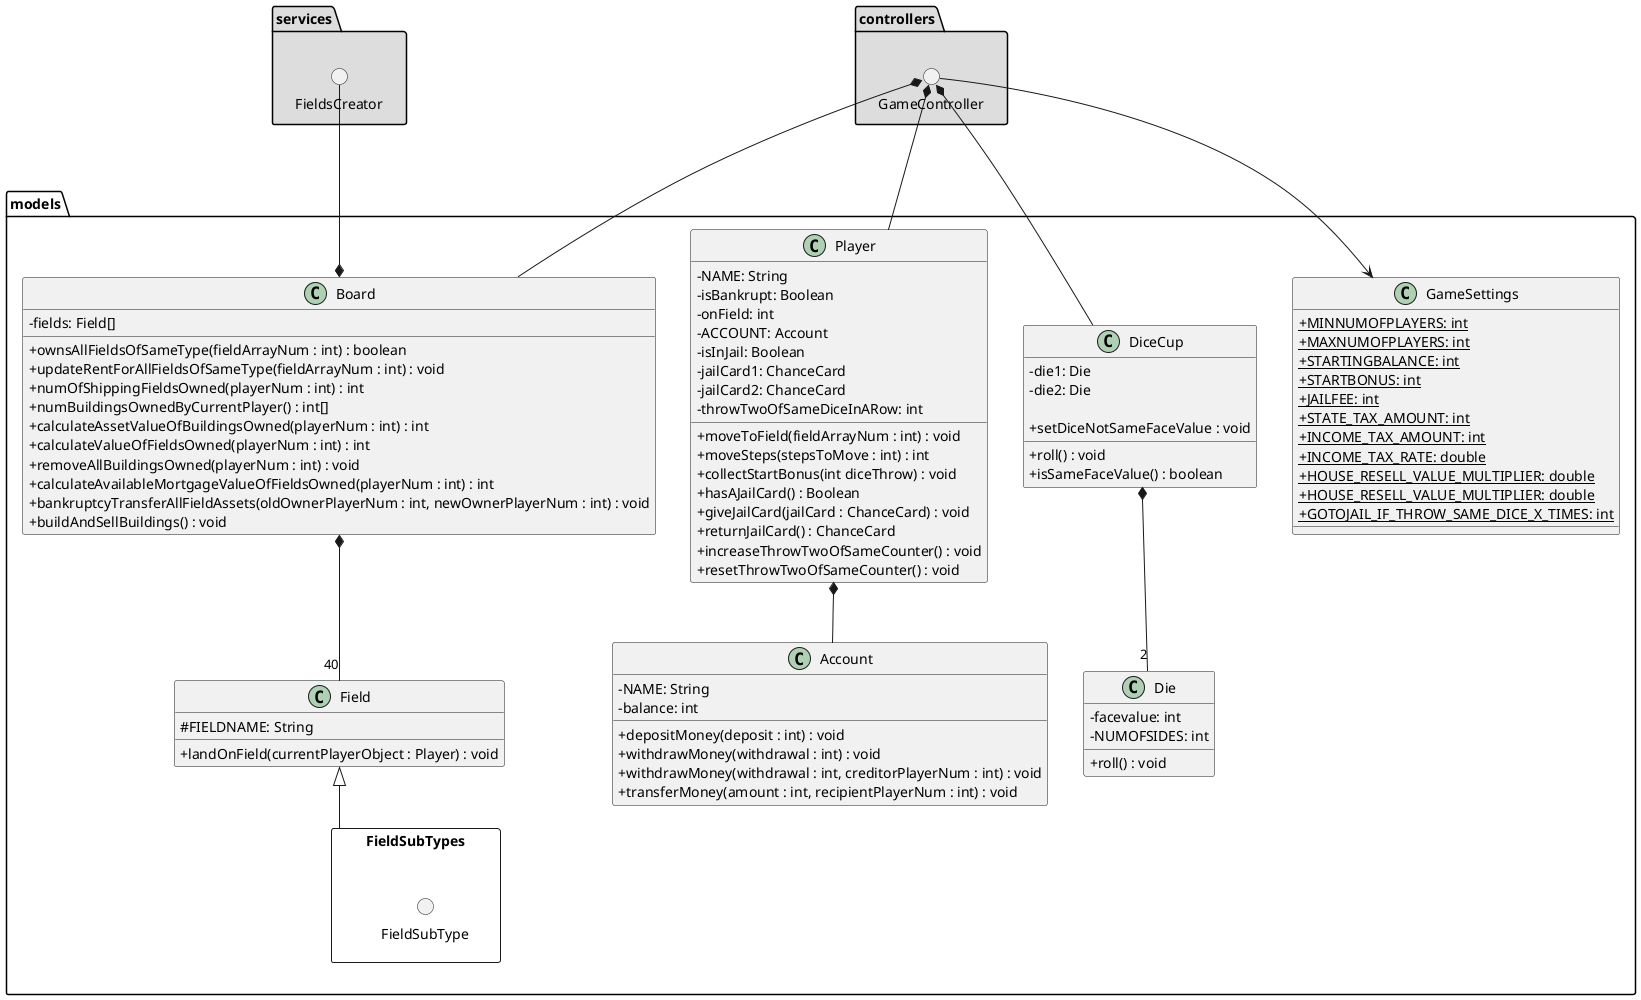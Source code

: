 @startuml
'https://plantuml.com/class-diagram
skinparam classAttributeIconSize 0
'skinparam ParticipantPadding 30


package  services #DDDDDD {
() FieldsCreator
}

package  controllers #DDDDDD {
() GameController
}

package models {

class GameSettings {
    {static}+MINNUMOFPLAYERS: int
    {static}+MAXNUMOFPLAYERS: int
    {static}+STARTINGBALANCE: int
    {static}+STARTBONUS: int
    {static}+JAILFEE: int
    {static}+STATE_TAX_AMOUNT: int
    {static}+INCOME_TAX_AMOUNT: int
    {static}+INCOME_TAX_RATE: double
    {static}+HOUSE_RESELL_VALUE_MULTIPLIER: double
    {static}+HOUSE_RESELL_VALUE_MULTIPLIER: double
    {static}+GOTOJAIL_IF_THROW_SAME_DICE_X_TIMES: int

}

class Board {
    -fields: Field[]

    +ownsAllFieldsOfSameType(fieldArrayNum : int) : boolean
    +updateRentForAllFieldsOfSameType(fieldArrayNum : int) : void
    +numOfShippingFieldsOwned(playerNum : int) : int
    +numBuildingsOwnedByCurrentPlayer() : int[]
    +calculateAssetValueOfBuildingsOwned(playerNum : int) : int
    +calculateValueOfFieldsOwned(playerNum : int) : int
    +removeAllBuildingsOwned(playerNum : int) : void
    +calculateAvailableMortgageValueOfFieldsOwned(playerNum : int) : int
    +bankruptcyTransferAllFieldAssets(oldOwnerPlayerNum : int, newOwnerPlayerNum : int) : void
    +buildAndSellBuildings() : void
}

class Player {
    -NAME: String
    -isBankrupt: Boolean
    -onField: int
    -ACCOUNT: Account
    -isInJail: Boolean
    -jailCard1: ChanceCard
    -jailCard2: ChanceCard
    -throwTwoOfSameDiceInARow: int

    +moveToField(fieldArrayNum : int) : void
    +moveSteps(stepsToMove : int) : int
    +collectStartBonus(int diceThrow) : void
    +hasAJailCard() : Boolean
    +giveJailCard(jailCard : ChanceCard) : void
    +returnJailCard() : ChanceCard
    +increaseThrowTwoOfSameCounter() : void
    +resetThrowTwoOfSameCounter() : void
}


class Field {
    #FIELDNAME: String

    +landOnField(currentPlayerObject : Player) : void
}

class Account {
    -NAME: String
    -balance: int

    +depositMoney(deposit : int) : void
    +withdrawMoney(withdrawal : int) : void
    +withdrawMoney(withdrawal : int, creditorPlayerNum : int) : void
    +transferMoney(amount : int, recipientPlayerNum : int) : void
}

class DiceCup {
    -die1: Die
    -die2: Die

    +roll() : void
    +isSameFaceValue() : boolean
    +setDiceNotSameFaceValue : void
}

class Die {
    -facevalue: int
    -NUMOFSIDES: int

    +roll() : void
}

package FieldSubTypes <<Rectangle>> {

() FieldSubType

}

}


FieldsCreator ---* Board
Board *-- "40" Field
GameController *-- Board
GameController *--- DiceCup
GameController *-- Player
Player *-- Account
GameController --> GameSettings
Field <|-- FieldSubTypes
DiceCup *-- "2" Die


@enduml